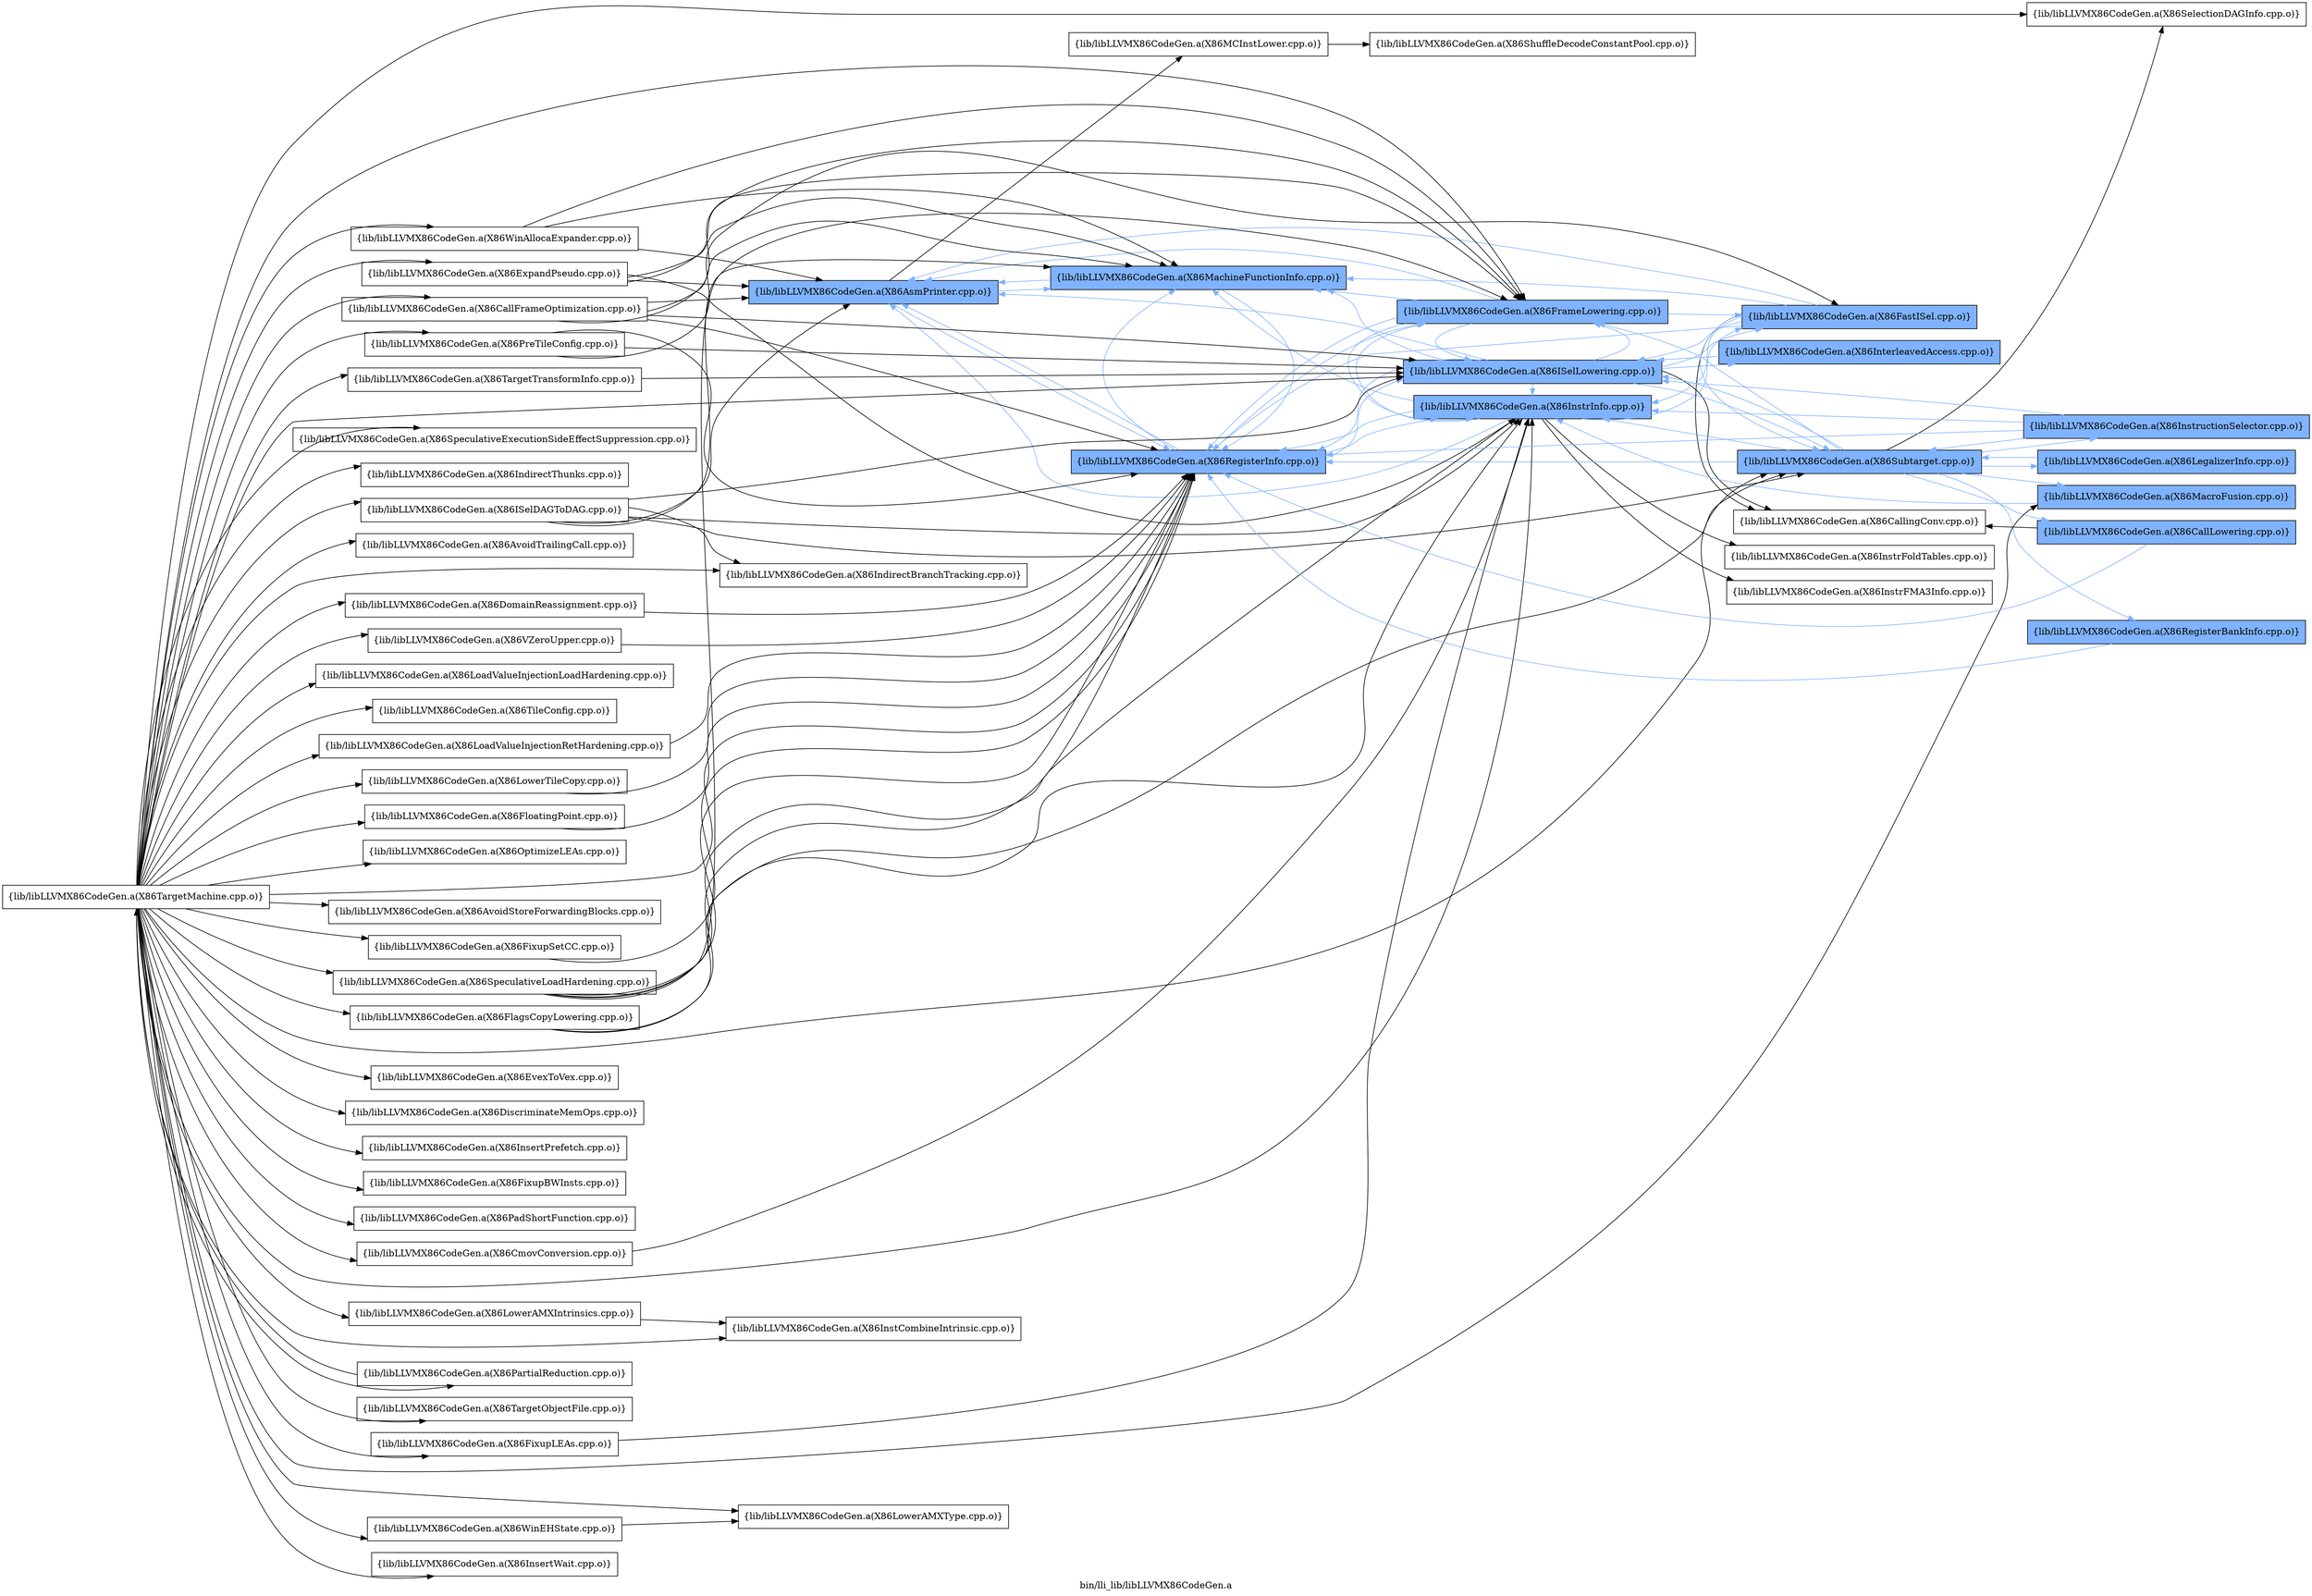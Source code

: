 digraph "bin/lli_lib/libLLVMX86CodeGen.a" {
	label="bin/lli_lib/libLLVMX86CodeGen.a";
	rankdir=LR;
	{ rank=same; Node0x5631103def58;  }
	{ rank=same; Node0x5631103e3af8; Node0x5631103e33c8; Node0x5631103ddd88;  }
	{ rank=same; Node0x5631103ed3c8; Node0x5631103dfd18; Node0x5631103df5e8; Node0x5631103e0fd8;  }
	{ rank=same; Node0x5631103dfd68; Node0x5631103eba78; Node0x5631103eb848; Node0x5631103d16c8; Node0x5631103e0da8; Node0x5631103e08f8;  }

	Node0x5631103def58 [shape=record,shape=box,group=1,style=filled,fillcolor="0.600000 0.5 1",label="{lib/libLLVMX86CodeGen.a(X86AsmPrinter.cpp.o)}"];
	Node0x5631103def58 -> Node0x5631103e3af8;
	Node0x5631103def58 -> Node0x5631103e33c8[color="0.600000 0.5 1"];
	Node0x5631103def58 -> Node0x5631103ddd88[color="0.600000 0.5 1"];
	Node0x5631103d2938 [shape=record,shape=box,group=0,label="{lib/libLLVMX86CodeGen.a(X86TargetMachine.cpp.o)}"];
	Node0x5631103d2938 -> Node0x5631103ddd88;
	Node0x5631103d2938 -> Node0x5631103dfd18;
	Node0x5631103d2938 -> Node0x5631103df5e8;
	Node0x5631103d2938 -> Node0x5631103e0fd8;
	Node0x5631103d2938 -> Node0x5631103d16c8;
	Node0x5631103d2938 -> Node0x5631103cfdc8;
	Node0x5631103d2938 -> Node0x5631103ccda8;
	Node0x5631103d2938 -> Node0x5631103d36f8;
	Node0x5631103d2938 -> Node0x5631103d4828;
	Node0x5631103d2938 -> Node0x5631103e4868;
	Node0x5631103d2938 -> Node0x5631103e4f98;
	Node0x5631103d2938 -> Node0x5631103e5d58;
	Node0x5631103d2938 -> Node0x5631103e51c8;
	Node0x5631103d2938 -> Node0x5631103e5948;
	Node0x5631103d2938 -> Node0x5631103e2158;
	Node0x5631103d2938 -> Node0x5631103e1708;
	Node0x5631103d2938 -> Node0x5631103dfe08;
	Node0x5631103d2938 -> Node0x5631103df688;
	Node0x5631103d2938 -> Node0x5631103dee18;
	Node0x5631103d2938 -> Node0x5631103e0f38;
	Node0x5631103d2938 -> Node0x5631103e06c8;
	Node0x5631103d2938 -> Node0x5631103dd838;
	Node0x5631103d2938 -> Node0x5631103d1768;
	Node0x5631103d2938 -> Node0x5631103d0958;
	Node0x5631103d2938 -> Node0x5631103cfd78;
	Node0x5631103d2938 -> Node0x5631103d0548;
	Node0x5631103d2938 -> Node0x5631103cf648;
	Node0x5631103d2938 -> Node0x5631103ce9c8;
	Node0x5631103d2938 -> Node0x5631103cf058;
	Node0x5631103d2938 -> Node0x5631103ce798;
	Node0x5631103d2938 -> Node0x5631103ccdf8;
	Node0x5631103d2938 -> Node0x5631103cd028;
	Node0x5631103d2938 -> Node0x5631103cfeb8;
	Node0x5631103d2938 -> Node0x5631103d1d58;
	Node0x5631103d2938 -> Node0x5631103d1178;
	Node0x5631103d2938 -> Node0x5631103c9568;
	Node0x5631103d2938 -> Node0x5631103c8cf8;
	Node0x5631103d2938 -> Node0x5631103c9298;
	Node0x5631103d2938 -> Node0x5631103cc678;
	Node0x5631103d2938 -> Node0x5631103cd2a8;
	Node0x5631103d2938 -> Node0x5631103ccb28;
	Node0x5631103d2938 -> Node0x5631103cb0e8;
	Node0x5631103d2938 -> Node0x5631103d3018;
	Node0x5631103e3af8 [shape=record,shape=box,group=0,label="{lib/libLLVMX86CodeGen.a(X86MCInstLower.cpp.o)}"];
	Node0x5631103e3af8 -> Node0x5631103ed3c8;
	Node0x5631103e33c8 [shape=record,shape=box,group=1,style=filled,fillcolor="0.600000 0.5 1",label="{lib/libLLVMX86CodeGen.a(X86MachineFunctionInfo.cpp.o)}"];
	Node0x5631103e33c8 -> Node0x5631103def58[color="0.600000 0.5 1"];
	Node0x5631103e33c8 -> Node0x5631103ddd88[color="0.600000 0.5 1"];
	Node0x5631103ddd88 [shape=record,shape=box,group=1,style=filled,fillcolor="0.600000 0.5 1",label="{lib/libLLVMX86CodeGen.a(X86RegisterInfo.cpp.o)}"];
	Node0x5631103ddd88 -> Node0x5631103def58[color="0.600000 0.5 1"];
	Node0x5631103ddd88 -> Node0x5631103e33c8[color="0.600000 0.5 1"];
	Node0x5631103ddd88 -> Node0x5631103dfd18[color="0.600000 0.5 1"];
	Node0x5631103ddd88 -> Node0x5631103df5e8[color="0.600000 0.5 1"];
	Node0x5631103ddd88 -> Node0x5631103e0fd8[color="0.600000 0.5 1"];
	Node0x5631103ed3c8 [shape=record,shape=box,group=0,label="{lib/libLLVMX86CodeGen.a(X86ShuffleDecodeConstantPool.cpp.o)}"];
	Node0x5631103dfd18 [shape=record,shape=box,group=1,style=filled,fillcolor="0.600000 0.5 1",label="{lib/libLLVMX86CodeGen.a(X86ISelLowering.cpp.o)}"];
	Node0x5631103dfd18 -> Node0x5631103def58[color="0.600000 0.5 1"];
	Node0x5631103dfd18 -> Node0x5631103e33c8[color="0.600000 0.5 1"];
	Node0x5631103dfd18 -> Node0x5631103ddd88[color="0.600000 0.5 1"];
	Node0x5631103dfd18 -> Node0x5631103dfd68[color="0.600000 0.5 1"];
	Node0x5631103dfd18 -> Node0x5631103df5e8[color="0.600000 0.5 1"];
	Node0x5631103dfd18 -> Node0x5631103e0fd8[color="0.600000 0.5 1"];
	Node0x5631103dfd18 -> Node0x5631103eba78;
	Node0x5631103dfd18 -> Node0x5631103eb848[color="0.600000 0.5 1"];
	Node0x5631103dfd18 -> Node0x5631103d16c8[color="0.600000 0.5 1"];
	Node0x5631103df5e8 [shape=record,shape=box,group=1,style=filled,fillcolor="0.600000 0.5 1",label="{lib/libLLVMX86CodeGen.a(X86InstrInfo.cpp.o)}"];
	Node0x5631103df5e8 -> Node0x5631103def58[color="0.600000 0.5 1"];
	Node0x5631103df5e8 -> Node0x5631103e33c8[color="0.600000 0.5 1"];
	Node0x5631103df5e8 -> Node0x5631103ddd88[color="0.600000 0.5 1"];
	Node0x5631103df5e8 -> Node0x5631103dfd68[color="0.600000 0.5 1"];
	Node0x5631103df5e8 -> Node0x5631103e0da8;
	Node0x5631103df5e8 -> Node0x5631103e0fd8[color="0.600000 0.5 1"];
	Node0x5631103df5e8 -> Node0x5631103e08f8;
	Node0x5631103e0fd8 [shape=record,shape=box,group=1,style=filled,fillcolor="0.600000 0.5 1",label="{lib/libLLVMX86CodeGen.a(X86FrameLowering.cpp.o)}"];
	Node0x5631103e0fd8 -> Node0x5631103def58[color="0.600000 0.5 1"];
	Node0x5631103e0fd8 -> Node0x5631103e33c8[color="0.600000 0.5 1"];
	Node0x5631103e0fd8 -> Node0x5631103ddd88[color="0.600000 0.5 1"];
	Node0x5631103e0fd8 -> Node0x5631103dfd18[color="0.600000 0.5 1"];
	Node0x5631103e0fd8 -> Node0x5631103dfd68[color="0.600000 0.5 1"];
	Node0x5631103e0fd8 -> Node0x5631103df5e8[color="0.600000 0.5 1"];
	Node0x5631103dfd68 [shape=record,shape=box,group=1,style=filled,fillcolor="0.600000 0.5 1",label="{lib/libLLVMX86CodeGen.a(X86FastISel.cpp.o)}"];
	Node0x5631103dfd68 -> Node0x5631103def58[color="0.600000 0.5 1"];
	Node0x5631103dfd68 -> Node0x5631103e33c8[color="0.600000 0.5 1"];
	Node0x5631103dfd68 -> Node0x5631103ddd88[color="0.600000 0.5 1"];
	Node0x5631103dfd68 -> Node0x5631103dfd18[color="0.600000 0.5 1"];
	Node0x5631103dfd68 -> Node0x5631103df5e8[color="0.600000 0.5 1"];
	Node0x5631103dfd68 -> Node0x5631103eba78;
	Node0x5631103dfd68 -> Node0x5631103d16c8[color="0.600000 0.5 1"];
	Node0x5631103eba78 [shape=record,shape=box,group=0,label="{lib/libLLVMX86CodeGen.a(X86CallingConv.cpp.o)}"];
	Node0x5631103eb848 [shape=record,shape=box,group=1,style=filled,fillcolor="0.600000 0.5 1",label="{lib/libLLVMX86CodeGen.a(X86InterleavedAccess.cpp.o)}"];
	Node0x5631103eb848 -> Node0x5631103dfd18[color="0.600000 0.5 1"];
	Node0x5631103d16c8 [shape=record,shape=box,group=1,style=filled,fillcolor="0.600000 0.5 1",label="{lib/libLLVMX86CodeGen.a(X86Subtarget.cpp.o)}"];
	Node0x5631103d16c8 -> Node0x5631103ddd88[color="0.600000 0.5 1"];
	Node0x5631103d16c8 -> Node0x5631103dfd18[color="0.600000 0.5 1"];
	Node0x5631103d16c8 -> Node0x5631103df5e8[color="0.600000 0.5 1"];
	Node0x5631103d16c8 -> Node0x5631103e0fd8[color="0.600000 0.5 1"];
	Node0x5631103d16c8 -> Node0x5631103cfdc8;
	Node0x5631103d16c8 -> Node0x5631103cf5f8[color="0.600000 0.5 1"];
	Node0x5631103d16c8 -> Node0x5631103ce8d8[color="0.600000 0.5 1"];
	Node0x5631103d16c8 -> Node0x5631103cf0a8[color="0.600000 0.5 1"];
	Node0x5631103d16c8 -> Node0x5631103ce568[color="0.600000 0.5 1"];
	Node0x5631103d16c8 -> Node0x5631103ccda8[color="0.600000 0.5 1"];
	Node0x5631103e0da8 [shape=record,shape=box,group=0,label="{lib/libLLVMX86CodeGen.a(X86InstrFoldTables.cpp.o)}"];
	Node0x5631103e08f8 [shape=record,shape=box,group=0,label="{lib/libLLVMX86CodeGen.a(X86InstrFMA3Info.cpp.o)}"];
	Node0x5631103cfdc8 [shape=record,shape=box,group=0,label="{lib/libLLVMX86CodeGen.a(X86SelectionDAGInfo.cpp.o)}"];
	Node0x5631103cf5f8 [shape=record,shape=box,group=1,style=filled,fillcolor="0.600000 0.5 1",label="{lib/libLLVMX86CodeGen.a(X86CallLowering.cpp.o)}"];
	Node0x5631103cf5f8 -> Node0x5631103ddd88[color="0.600000 0.5 1"];
	Node0x5631103cf5f8 -> Node0x5631103eba78;
	Node0x5631103ce8d8 [shape=record,shape=box,group=1,style=filled,fillcolor="0.600000 0.5 1",label="{lib/libLLVMX86CodeGen.a(X86LegalizerInfo.cpp.o)}"];
	Node0x5631103ce8d8 -> Node0x5631103d16c8[color="0.600000 0.5 1"];
	Node0x5631103cf0a8 [shape=record,shape=box,group=1,style=filled,fillcolor="0.600000 0.5 1",label="{lib/libLLVMX86CodeGen.a(X86RegisterBankInfo.cpp.o)}"];
	Node0x5631103cf0a8 -> Node0x5631103ddd88[color="0.600000 0.5 1"];
	Node0x5631103ce568 [shape=record,shape=box,group=1,style=filled,fillcolor="0.600000 0.5 1",label="{lib/libLLVMX86CodeGen.a(X86InstructionSelector.cpp.o)}"];
	Node0x5631103ce568 -> Node0x5631103ddd88[color="0.600000 0.5 1"];
	Node0x5631103ce568 -> Node0x5631103dfd18[color="0.600000 0.5 1"];
	Node0x5631103ce568 -> Node0x5631103df5e8[color="0.600000 0.5 1"];
	Node0x5631103ce568 -> Node0x5631103d16c8[color="0.600000 0.5 1"];
	Node0x5631103ccda8 [shape=record,shape=box,group=1,style=filled,fillcolor="0.600000 0.5 1",label="{lib/libLLVMX86CodeGen.a(X86MacroFusion.cpp.o)}"];
	Node0x5631103ccda8 -> Node0x5631103df5e8[color="0.600000 0.5 1"];
	Node0x5631103d36f8 [shape=record,shape=box,group=0,label="{lib/libLLVMX86CodeGen.a(X86InstCombineIntrinsic.cpp.o)}"];
	Node0x5631103d4828 [shape=record,shape=box,group=0,label="{lib/libLLVMX86CodeGen.a(X86SpeculativeExecutionSideEffectSuppression.cpp.o)}"];
	Node0x5631103e4868 [shape=record,shape=box,group=0,label="{lib/libLLVMX86CodeGen.a(X86IndirectThunks.cpp.o)}"];
	Node0x5631103e4f98 [shape=record,shape=box,group=0,label="{lib/libLLVMX86CodeGen.a(X86LoadValueInjectionRetHardening.cpp.o)}"];
	Node0x5631103e4f98 -> Node0x5631103ddd88;
	Node0x5631103e5d58 [shape=record,shape=box,group=0,label="{lib/libLLVMX86CodeGen.a(X86AvoidTrailingCall.cpp.o)}"];
	Node0x5631103e51c8 [shape=record,shape=box,group=0,label="{lib/libLLVMX86CodeGen.a(X86ExpandPseudo.cpp.o)}"];
	Node0x5631103e51c8 -> Node0x5631103def58;
	Node0x5631103e51c8 -> Node0x5631103e33c8;
	Node0x5631103e51c8 -> Node0x5631103df5e8;
	Node0x5631103e51c8 -> Node0x5631103e0fd8;
	Node0x5631103e5948 [shape=record,shape=box,group=0,label="{lib/libLLVMX86CodeGen.a(X86LowerTileCopy.cpp.o)}"];
	Node0x5631103e5948 -> Node0x5631103ddd88;
	Node0x5631103e2158 [shape=record,shape=box,group=0,label="{lib/libLLVMX86CodeGen.a(X86FloatingPoint.cpp.o)}"];
	Node0x5631103e2158 -> Node0x5631103ddd88;
	Node0x5631103e1708 [shape=record,shape=box,group=0,label="{lib/libLLVMX86CodeGen.a(X86LoadValueInjectionLoadHardening.cpp.o)}"];
	Node0x5631103dfe08 [shape=record,shape=box,group=0,label="{lib/libLLVMX86CodeGen.a(X86TileConfig.cpp.o)}"];
	Node0x5631103df688 [shape=record,shape=box,group=0,label="{lib/libLLVMX86CodeGen.a(X86SpeculativeLoadHardening.cpp.o)}"];
	Node0x5631103df688 -> Node0x5631103ddd88;
	Node0x5631103df688 -> Node0x5631103df5e8;
	Node0x5631103df688 -> Node0x5631103e0fd8;
	Node0x5631103df688 -> Node0x5631103d16c8;
	Node0x5631103dee18 [shape=record,shape=box,group=0,label="{lib/libLLVMX86CodeGen.a(X86FlagsCopyLowering.cpp.o)}"];
	Node0x5631103dee18 -> Node0x5631103ddd88;
	Node0x5631103dee18 -> Node0x5631103df5e8;
	Node0x5631103e0f38 [shape=record,shape=box,group=0,label="{lib/libLLVMX86CodeGen.a(X86FixupSetCC.cpp.o)}"];
	Node0x5631103e0f38 -> Node0x5631103ddd88;
	Node0x5631103e06c8 [shape=record,shape=box,group=0,label="{lib/libLLVMX86CodeGen.a(X86OptimizeLEAs.cpp.o)}"];
	Node0x5631103dd838 [shape=record,shape=box,group=0,label="{lib/libLLVMX86CodeGen.a(X86CallFrameOptimization.cpp.o)}"];
	Node0x5631103dd838 -> Node0x5631103def58;
	Node0x5631103dd838 -> Node0x5631103e33c8;
	Node0x5631103dd838 -> Node0x5631103ddd88;
	Node0x5631103dd838 -> Node0x5631103dfd18;
	Node0x5631103dd838 -> Node0x5631103e0fd8;
	Node0x5631103d1768 [shape=record,shape=box,group=0,label="{lib/libLLVMX86CodeGen.a(X86AvoidStoreForwardingBlocks.cpp.o)}"];
	Node0x5631103d0958 [shape=record,shape=box,group=0,label="{lib/libLLVMX86CodeGen.a(X86PreTileConfig.cpp.o)}"];
	Node0x5631103d0958 -> Node0x5631103ddd88;
	Node0x5631103d0958 -> Node0x5631103dfd18;
	Node0x5631103d0958 -> Node0x5631103dfd68;
	Node0x5631103cfd78 [shape=record,shape=box,group=0,label="{lib/libLLVMX86CodeGen.a(X86CmovConversion.cpp.o)}"];
	Node0x5631103cfd78 -> Node0x5631103df5e8;
	Node0x5631103d0548 [shape=record,shape=box,group=0,label="{lib/libLLVMX86CodeGen.a(X86ISelDAGToDAG.cpp.o)}"];
	Node0x5631103d0548 -> Node0x5631103def58;
	Node0x5631103d0548 -> Node0x5631103e33c8;
	Node0x5631103d0548 -> Node0x5631103dfd18;
	Node0x5631103d0548 -> Node0x5631103df5e8;
	Node0x5631103d0548 -> Node0x5631103d16c8;
	Node0x5631103d0548 -> Node0x5631103cf648;
	Node0x5631103cf648 [shape=record,shape=box,group=0,label="{lib/libLLVMX86CodeGen.a(X86IndirectBranchTracking.cpp.o)}"];
	Node0x5631103ce9c8 [shape=record,shape=box,group=0,label="{lib/libLLVMX86CodeGen.a(X86EvexToVex.cpp.o)}"];
	Node0x5631103cf058 [shape=record,shape=box,group=0,label="{lib/libLLVMX86CodeGen.a(X86DiscriminateMemOps.cpp.o)}"];
	Node0x5631103ce798 [shape=record,shape=box,group=0,label="{lib/libLLVMX86CodeGen.a(X86InsertPrefetch.cpp.o)}"];
	Node0x5631103ccdf8 [shape=record,shape=box,group=0,label="{lib/libLLVMX86CodeGen.a(X86FixupBWInsts.cpp.o)}"];
	Node0x5631103cd028 [shape=record,shape=box,group=0,label="{lib/libLLVMX86CodeGen.a(X86PadShortFunction.cpp.o)}"];
	Node0x5631103cfeb8 [shape=record,shape=box,group=0,label="{lib/libLLVMX86CodeGen.a(X86FixupLEAs.cpp.o)}"];
	Node0x5631103cfeb8 -> Node0x5631103df5e8;
	Node0x5631103d1d58 [shape=record,shape=box,group=0,label="{lib/libLLVMX86CodeGen.a(X86LowerAMXIntrinsics.cpp.o)}"];
	Node0x5631103d1d58 -> Node0x5631103d36f8;
	Node0x5631103d1178 [shape=record,shape=box,group=0,label="{lib/libLLVMX86CodeGen.a(X86LowerAMXType.cpp.o)}"];
	Node0x5631103c9568 [shape=record,shape=box,group=0,label="{lib/libLLVMX86CodeGen.a(X86DomainReassignment.cpp.o)}"];
	Node0x5631103c9568 -> Node0x5631103ddd88;
	Node0x5631103c8cf8 [shape=record,shape=box,group=0,label="{lib/libLLVMX86CodeGen.a(X86PartialReduction.cpp.o)}"];
	Node0x5631103c8cf8 -> Node0x5631103d2938;
	Node0x5631103c9298 [shape=record,shape=box,group=0,label="{lib/libLLVMX86CodeGen.a(X86TargetObjectFile.cpp.o)}"];
	Node0x5631103cc678 [shape=record,shape=box,group=0,label="{lib/libLLVMX86CodeGen.a(X86TargetTransformInfo.cpp.o)}"];
	Node0x5631103cc678 -> Node0x5631103dfd18;
	Node0x5631103cd2a8 [shape=record,shape=box,group=0,label="{lib/libLLVMX86CodeGen.a(X86VZeroUpper.cpp.o)}"];
	Node0x5631103cd2a8 -> Node0x5631103ddd88;
	Node0x5631103ccb28 [shape=record,shape=box,group=0,label="{lib/libLLVMX86CodeGen.a(X86WinAllocaExpander.cpp.o)}"];
	Node0x5631103ccb28 -> Node0x5631103def58;
	Node0x5631103ccb28 -> Node0x5631103e33c8;
	Node0x5631103ccb28 -> Node0x5631103e0fd8;
	Node0x5631103cb0e8 [shape=record,shape=box,group=0,label="{lib/libLLVMX86CodeGen.a(X86WinEHState.cpp.o)}"];
	Node0x5631103cb0e8 -> Node0x5631103d1178;
	Node0x5631103d3018 [shape=record,shape=box,group=0,label="{lib/libLLVMX86CodeGen.a(X86InsertWait.cpp.o)}"];
}
